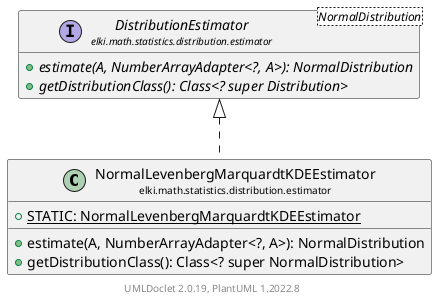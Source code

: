 @startuml
    remove .*\.(Instance|Par|Parameterizer|Factory)$
    set namespaceSeparator none
    hide empty fields
    hide empty methods

    class "<size:14>NormalLevenbergMarquardtKDEEstimator\n<size:10>elki.math.statistics.distribution.estimator" as elki.math.statistics.distribution.estimator.NormalLevenbergMarquardtKDEEstimator [[NormalLevenbergMarquardtKDEEstimator.html]] {
        {static} +STATIC: NormalLevenbergMarquardtKDEEstimator
        +estimate(A, NumberArrayAdapter<?, A>): NormalDistribution
        +getDistributionClass(): Class<? super NormalDistribution>
    }

    interface "<size:14>DistributionEstimator\n<size:10>elki.math.statistics.distribution.estimator" as elki.math.statistics.distribution.estimator.DistributionEstimator<NormalDistribution> [[DistributionEstimator.html]] {
        {abstract} +estimate(A, NumberArrayAdapter<?, A>): NormalDistribution
        {abstract} +getDistributionClass(): Class<? super Distribution>
    }
    class "<size:14>NormalLevenbergMarquardtKDEEstimator.Par\n<size:10>elki.math.statistics.distribution.estimator" as elki.math.statistics.distribution.estimator.NormalLevenbergMarquardtKDEEstimator.Par [[NormalLevenbergMarquardtKDEEstimator.Par.html]]

    elki.math.statistics.distribution.estimator.DistributionEstimator <|.. elki.math.statistics.distribution.estimator.NormalLevenbergMarquardtKDEEstimator
    elki.math.statistics.distribution.estimator.NormalLevenbergMarquardtKDEEstimator +-- elki.math.statistics.distribution.estimator.NormalLevenbergMarquardtKDEEstimator.Par

    center footer UMLDoclet 2.0.19, PlantUML 1.2022.8
@enduml
